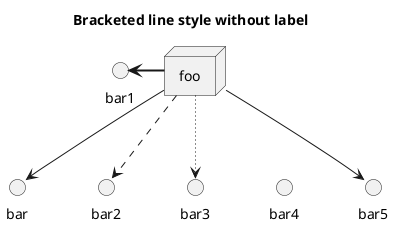 {
  "sha1": "dk4c63hh5bxd4mao6q0x1onc3evi44b",
  "insertion": {
    "when": "2024-06-01T09:03:03.109Z",
    "url": "https://forum.plantuml.net/16886/deployment-diagram-shall-support-coloring-orientation-order",
    "user": "plantuml@gmail.com"
  }
}
@startuml
node foo
title Bracketed line style without label
foo --> bar
foo -left[bold]-> bar1
foo -[dashed]-> bar2
foo -[dotted]-> bar3
foo -[hidden]-> bar4
foo -[plain]-> bar5
@enduml
